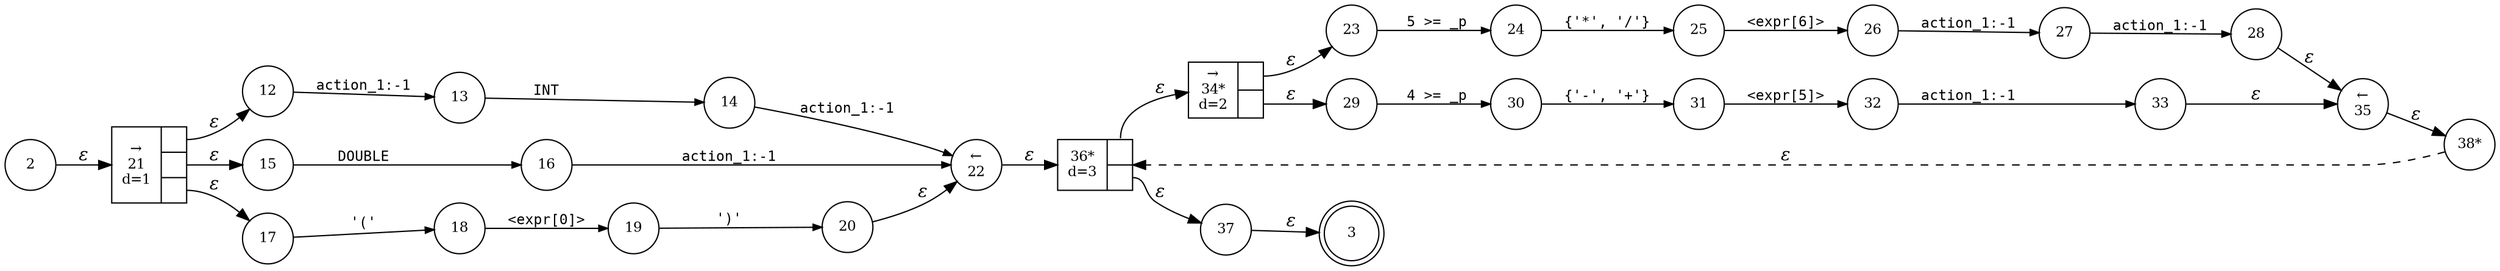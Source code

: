 digraph ATN {
rankdir=LR;
s3[fontsize=11, label="3", shape=doublecircle, fixedsize=true, width=.6];
s2[fontsize=11,label="2", shape=circle, fixedsize=true, width=.55, peripheries=1];
s12[fontsize=11,label="12", shape=circle, fixedsize=true, width=.55, peripheries=1];
s13[fontsize=11,label="13", shape=circle, fixedsize=true, width=.55, peripheries=1];
s14[fontsize=11,label="14", shape=circle, fixedsize=true, width=.55, peripheries=1];
s15[fontsize=11,label="15", shape=circle, fixedsize=true, width=.55, peripheries=1];
s16[fontsize=11,label="16", shape=circle, fixedsize=true, width=.55, peripheries=1];
s17[fontsize=11,label="17", shape=circle, fixedsize=true, width=.55, peripheries=1];
s18[fontsize=11,label="18", shape=circle, fixedsize=true, width=.55, peripheries=1];
s19[fontsize=11,label="19", shape=circle, fixedsize=true, width=.55, peripheries=1];
s20[fontsize=11,label="20", shape=circle, fixedsize=true, width=.55, peripheries=1];
s21[fontsize=11,label="{&rarr;\n21\nd=1|{<p0>|<p1>|<p2>}}", shape=record, fixedsize=false, peripheries=1];
s22[fontsize=11,label="&larr;\n22", shape=circle, fixedsize=true, width=.55, peripheries=1];
s23[fontsize=11,label="23", shape=circle, fixedsize=true, width=.55, peripheries=1];
s24[fontsize=11,label="24", shape=circle, fixedsize=true, width=.55, peripheries=1];
s25[fontsize=11,label="25", shape=circle, fixedsize=true, width=.55, peripheries=1];
s26[fontsize=11,label="26", shape=circle, fixedsize=true, width=.55, peripheries=1];
s27[fontsize=11,label="27", shape=circle, fixedsize=true, width=.55, peripheries=1];
s28[fontsize=11,label="28", shape=circle, fixedsize=true, width=.55, peripheries=1];
s29[fontsize=11,label="29", shape=circle, fixedsize=true, width=.55, peripheries=1];
s30[fontsize=11,label="30", shape=circle, fixedsize=true, width=.55, peripheries=1];
s31[fontsize=11,label="31", shape=circle, fixedsize=true, width=.55, peripheries=1];
s32[fontsize=11,label="32", shape=circle, fixedsize=true, width=.55, peripheries=1];
s33[fontsize=11,label="33", shape=circle, fixedsize=true, width=.55, peripheries=1];
s34[fontsize=11,label="{&rarr;\n34*\nd=2|{<p0>|<p1>}}", shape=record, fixedsize=false, peripheries=1];
s35[fontsize=11,label="&larr;\n35", shape=circle, fixedsize=true, width=.55, peripheries=1];
s36[fontsize=11,label="{36*\nd=3|{<p0>|<p1>}}", shape=record, fixedsize=false, peripheries=1];
s37[fontsize=11,label="37", shape=circle, fixedsize=true, width=.55, peripheries=1];
s38[fontsize=11,label="38*", shape=circle, fixedsize=true, width=.55, peripheries=1];
s2 -> s21 [fontname="Times-Italic", label="&epsilon;"];
s21:p0 -> s12 [fontname="Times-Italic", label="&epsilon;"];
s21:p1 -> s15 [fontname="Times-Italic", label="&epsilon;"];
s21:p2 -> s17 [fontname="Times-Italic", label="&epsilon;"];
s12 -> s13 [fontsize=11, fontname="Courier", arrowsize=.7, label = "action_1:-1", arrowhead = normal];
s15 -> s16 [fontsize=11, fontname="Courier", arrowsize=.7, label = "DOUBLE", arrowhead = normal];
s17 -> s18 [fontsize=11, fontname="Courier", arrowsize=.7, label = "'('", arrowhead = normal];
s13 -> s14 [fontsize=11, fontname="Courier", arrowsize=.7, label = "INT", arrowhead = normal];
s16 -> s22 [fontsize=11, fontname="Courier", arrowsize=.7, label = "action_1:-1", arrowhead = normal];
s18 -> s19 [fontsize=11, fontname="Courier", arrowsize=.7, label = "<expr[0]>", arrowhead = normal];
s14 -> s22 [fontsize=11, fontname="Courier", arrowsize=.7, label = "action_1:-1", arrowhead = normal];
s22 -> s36 [fontname="Times-Italic", label="&epsilon;"];
s19 -> s20 [fontsize=11, fontname="Courier", arrowsize=.7, label = "')'", arrowhead = normal];
s36:p0 -> s34 [fontname="Times-Italic", label="&epsilon;"];
s36:p1 -> s37 [fontname="Times-Italic", label="&epsilon;"];
s20 -> s22 [fontname="Times-Italic", label="&epsilon;"];
s34:p0 -> s23 [fontname="Times-Italic", label="&epsilon;"];
s34:p1 -> s29 [fontname="Times-Italic", label="&epsilon;"];
s37 -> s3 [fontname="Times-Italic", label="&epsilon;"];
s23 -> s24 [fontsize=11, fontname="Courier", arrowsize=.7, label = "5 >= _p", arrowhead = normal];
s29 -> s30 [fontsize=11, fontname="Courier", arrowsize=.7, label = "4 >= _p", arrowhead = normal];
s24 -> s25 [fontsize=11, fontname="Courier", arrowsize=.7, label = "{'*', '/'}", arrowhead = normal];
s30 -> s31 [fontsize=11, fontname="Courier", arrowsize=.7, label = "{'-', '+'}", arrowhead = normal];
s25 -> s26 [fontsize=11, fontname="Courier", arrowsize=.7, label = "<expr[6]>", arrowhead = normal];
s31 -> s32 [fontsize=11, fontname="Courier", arrowsize=.7, label = "<expr[5]>", arrowhead = normal];
s26 -> s27 [fontsize=11, fontname="Courier", arrowsize=.7, label = "action_1:-1", arrowhead = normal];
s32 -> s33 [fontsize=11, fontname="Courier", arrowsize=.7, label = "action_1:-1", arrowhead = normal];
s27 -> s28 [fontsize=11, fontname="Courier", arrowsize=.7, label = "action_1:-1", arrowhead = normal];
s33 -> s35 [fontname="Times-Italic", label="&epsilon;"];
s28 -> s35 [fontname="Times-Italic", label="&epsilon;"];
s35 -> s38 [fontname="Times-Italic", label="&epsilon;"];
s38 -> s36 [fontname="Times-Italic", label="&epsilon;", style="dashed"];
}